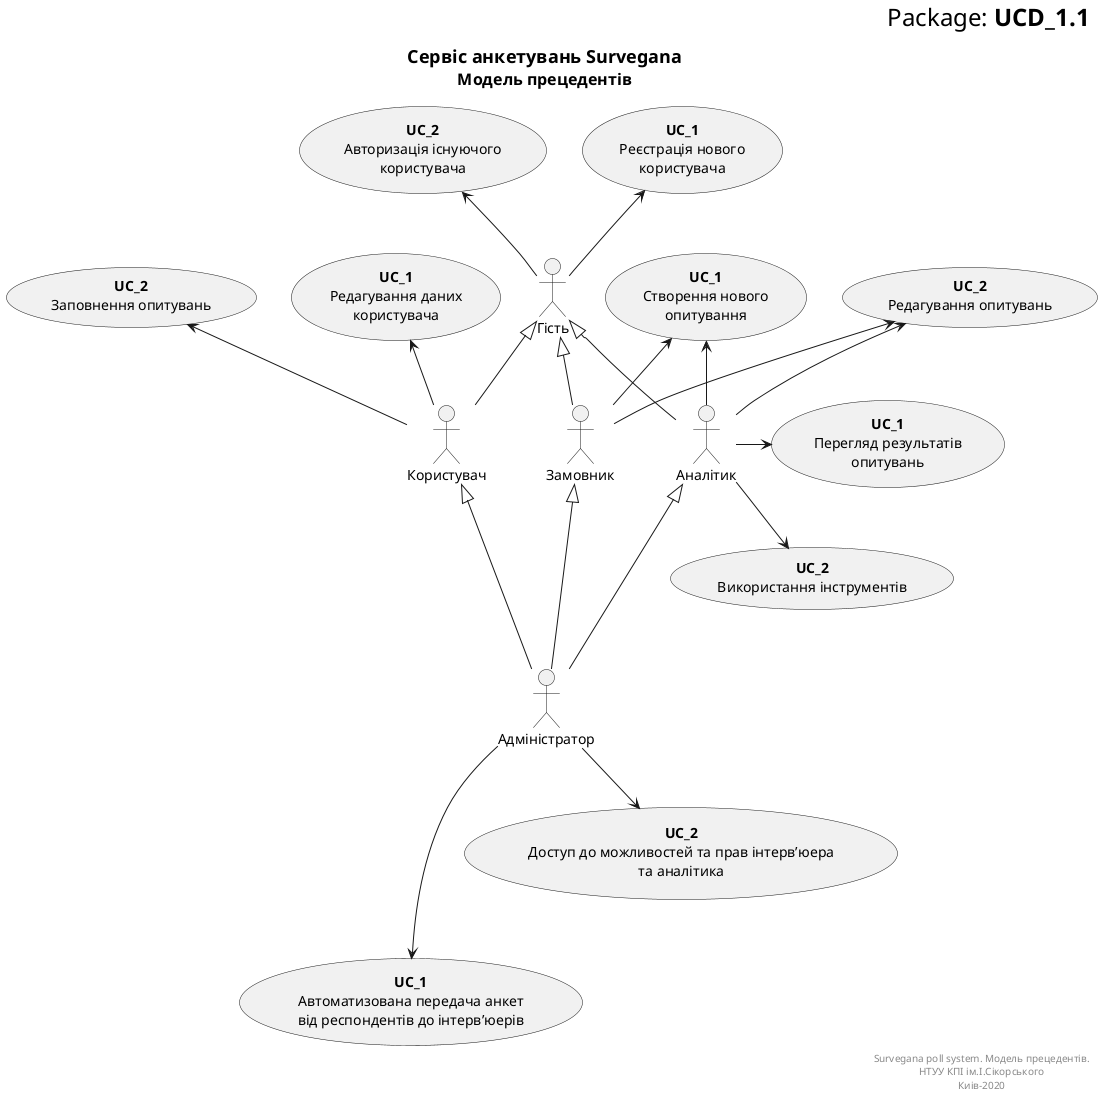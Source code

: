 @startuml
right header
<font size=24 color=black>Package: <b>UCD_1.1
end header

title
<font size=18 color=black>Сервіс анкетувань Survegana
<font size=16 color=black>Модель прецедентів
end title

actor "Гість" as Guest
actor "Користувач" as User
actor "Аналітик" as Analyst
actor "Замовник" as Customer
actor "Адміністратор" as Admin

' UCes for Guest:
usecase "<b>UC_1</b>\nРеєстрація нового\nкористувача" as UC1_Guest
usecase "<b>UC_2</b>\nАвторизація існуючого\nкористувача" as UC2_Guest

' UCes for User:
usecase "<b>UC_1</b>\nРедагування даних\nкористувача" as UC1_User
usecase "<b>UC_2</b>\nЗаповнення опитувань" as UC2_User

' UCes for Analyst:
usecase "<b>UC_1</b>\nПерегляд результатів\nопитувань" as UC1_Analyst
usecase "<b>UC_2</b>\nВикористання інструментів" as UC2_Analyst


' UCes for Customer:
usecase "<b>UC_1</b>\nСтворення нового\nопитування" as UC1_Customer
usecase "<b>UC_2</b>\nРедагування опитувань" as UC2_Customer

' UCes for Admin:
usecase "<b>UC_1</b>\nАвтоматизована передача анкет\nвід респондентів до інтерв’юерів" as UC1_Admin
usecase "<b>UC_2</b>\nДоступ до можливостей та прав інтерв’юера\nта аналітика" as UC2_Admin

' Actors connections
User -u-|> Guest
Customer -u-|> Guest
Analyst -u-|> Guest

Admin -u--|> User
Admin -u--|> Customer
Admin -u--|> Analyst

' UCes connectios
Guest -u-> UC1_Guest
Guest -u-> UC2_Guest

User -u-> UC1_User
User -u-> UC2_User

Analyst -r-> UC1_Analyst
Analyst -d-> UC2_Analyst
Analyst -u-> UC1_Customer
Analyst -u-> UC2_Customer

Customer -u-> UC1_Customer
Customer -u-> UC2_Customer

Admin -d--> UC1_Admin
Admin -d-> UC2_Admin

right footer
Survegana poll system. Модель прецедентів.
НТУУ КПІ ім.І.Сікорського
Киів-2020
end footer
@enduml